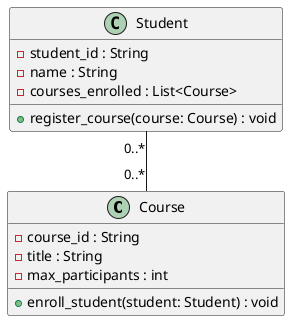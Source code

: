 @startuml
class Course {
    - course_id : String
    - title : String
    - max_participants : int
    + enroll_student(student: Student) : void
}

class Student {
    - student_id : String
    - name : String
    - courses_enrolled : List<Course>
    + register_course(course: Course) : void
}

Student "0..*" -- "0..*" Course
@enduml